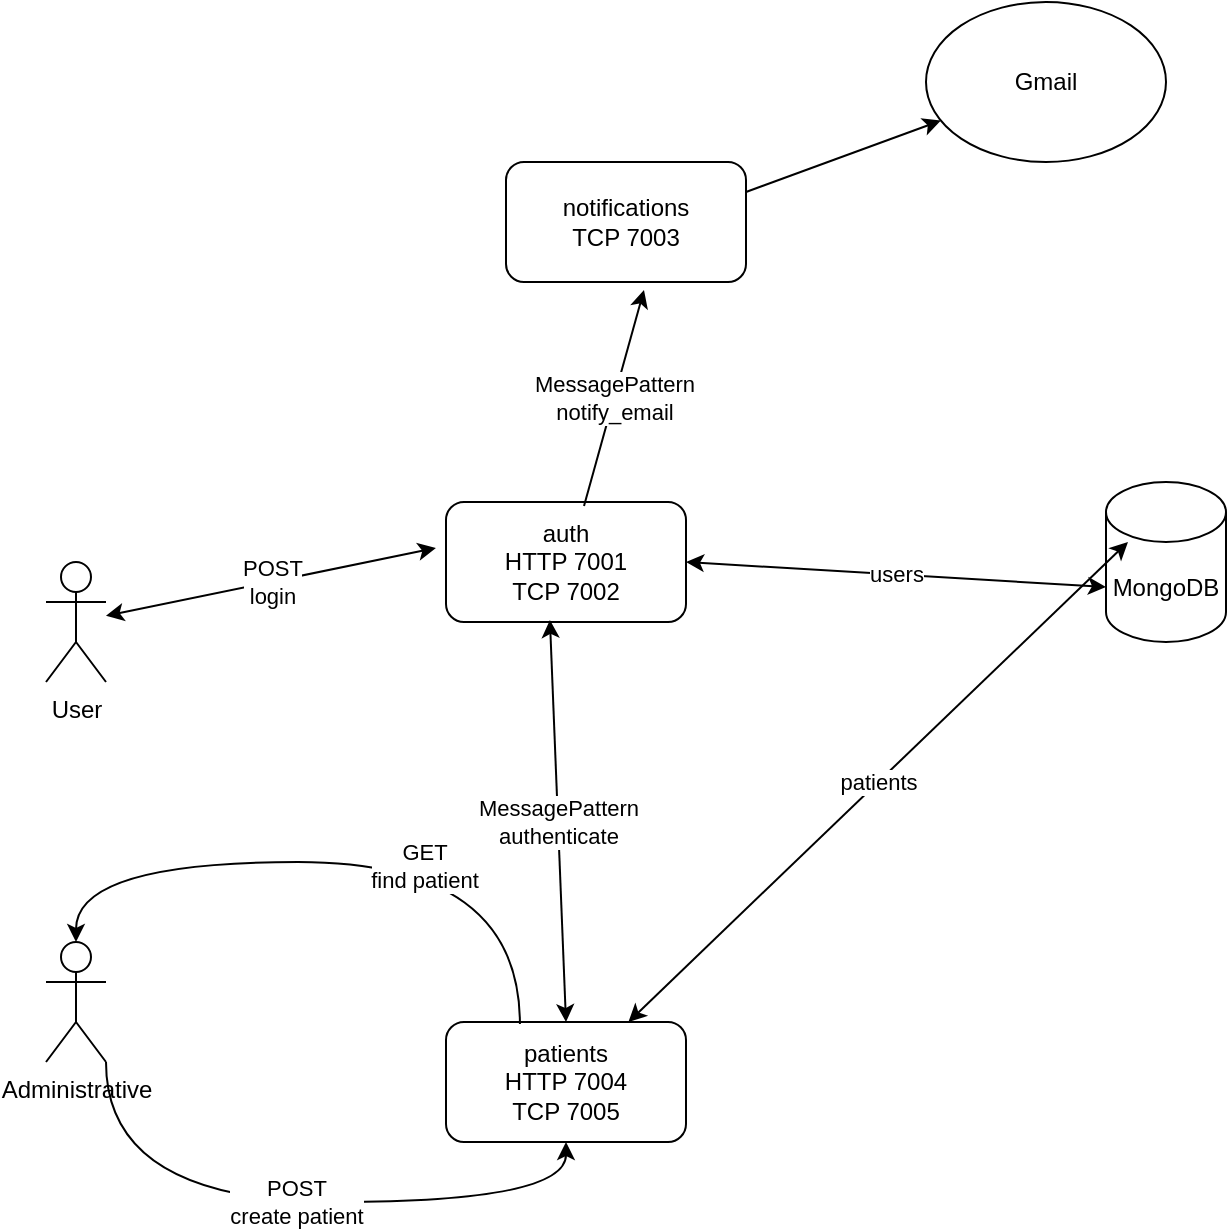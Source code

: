<mxfile version="21.2.8" type="device">
  <diagram name="Página-1" id="iCga6J3iyX_Q8S5CAMcA">
    <mxGraphModel dx="1434" dy="775" grid="1" gridSize="10" guides="1" tooltips="1" connect="1" arrows="1" fold="1" page="1" pageScale="1" pageWidth="827" pageHeight="1169" math="0" shadow="0">
      <root>
        <mxCell id="0" />
        <mxCell id="1" parent="0" />
        <mxCell id="nyEc1jtxAVJ3KUIJrYbC-1" value="User&lt;br&gt;" style="shape=umlActor;verticalLabelPosition=bottom;verticalAlign=top;html=1;outlineConnect=0;" parent="1" vertex="1">
          <mxGeometry x="100" y="390" width="30" height="60" as="geometry" />
        </mxCell>
        <mxCell id="nyEc1jtxAVJ3KUIJrYbC-2" value="auth&lt;br&gt;HTTP 7001&lt;br&gt;TCP 7002&lt;br&gt;" style="rounded=1;whiteSpace=wrap;html=1;" parent="1" vertex="1">
          <mxGeometry x="300" y="360" width="120" height="60" as="geometry" />
        </mxCell>
        <mxCell id="nyEc1jtxAVJ3KUIJrYbC-3" value="POST &lt;br&gt;login" style="endArrow=classic;startArrow=classic;html=1;rounded=0;exitX=-0.042;exitY=0.383;exitDx=0;exitDy=0;exitPerimeter=0;" parent="1" source="nyEc1jtxAVJ3KUIJrYbC-2" target="nyEc1jtxAVJ3KUIJrYbC-1" edge="1">
          <mxGeometry width="50" height="50" relative="1" as="geometry">
            <mxPoint x="348" y="385" as="sourcePoint" />
            <mxPoint x="108" y="239.118" as="targetPoint" />
          </mxGeometry>
        </mxCell>
        <mxCell id="nyEc1jtxAVJ3KUIJrYbC-4" value="MongoDB" style="shape=cylinder3;whiteSpace=wrap;html=1;boundedLbl=1;backgroundOutline=1;size=15;" parent="1" vertex="1">
          <mxGeometry x="630" y="350" width="60" height="80" as="geometry" />
        </mxCell>
        <mxCell id="nyEc1jtxAVJ3KUIJrYbC-5" value="users" style="endArrow=classic;startArrow=classic;html=1;rounded=0;entryX=0;entryY=0;entryDx=0;entryDy=52.5;entryPerimeter=0;exitX=1;exitY=0.5;exitDx=0;exitDy=0;" parent="1" source="nyEc1jtxAVJ3KUIJrYbC-2" target="nyEc1jtxAVJ3KUIJrYbC-4" edge="1">
          <mxGeometry width="50" height="50" relative="1" as="geometry">
            <mxPoint x="390" y="390" as="sourcePoint" />
            <mxPoint x="440" y="340" as="targetPoint" />
          </mxGeometry>
        </mxCell>
        <mxCell id="nyEc1jtxAVJ3KUIJrYbC-6" value="notifications&lt;br&gt;TCP 7003" style="rounded=1;whiteSpace=wrap;html=1;" parent="1" vertex="1">
          <mxGeometry x="330" y="190" width="120" height="60" as="geometry" />
        </mxCell>
        <mxCell id="nyEc1jtxAVJ3KUIJrYbC-7" value="MessagePattern&lt;br&gt;notify_email" style="endArrow=classic;html=1;rounded=0;exitX=0.575;exitY=0.033;exitDx=0;exitDy=0;exitPerimeter=0;entryX=0.575;entryY=1.067;entryDx=0;entryDy=0;entryPerimeter=0;" parent="1" source="nyEc1jtxAVJ3KUIJrYbC-2" target="nyEc1jtxAVJ3KUIJrYbC-6" edge="1">
          <mxGeometry width="50" height="50" relative="1" as="geometry">
            <mxPoint x="390" y="380" as="sourcePoint" />
            <mxPoint x="440" y="330" as="targetPoint" />
          </mxGeometry>
        </mxCell>
        <mxCell id="nyEc1jtxAVJ3KUIJrYbC-8" value="Gmail" style="ellipse;whiteSpace=wrap;html=1;" parent="1" vertex="1">
          <mxGeometry x="540" y="110" width="120" height="80" as="geometry" />
        </mxCell>
        <mxCell id="nyEc1jtxAVJ3KUIJrYbC-9" value="" style="endArrow=classic;html=1;rounded=0;exitX=1;exitY=0.25;exitDx=0;exitDy=0;" parent="1" source="nyEc1jtxAVJ3KUIJrYbC-6" target="nyEc1jtxAVJ3KUIJrYbC-8" edge="1">
          <mxGeometry width="50" height="50" relative="1" as="geometry">
            <mxPoint x="390" y="380" as="sourcePoint" />
            <mxPoint x="440" y="330" as="targetPoint" />
          </mxGeometry>
        </mxCell>
        <mxCell id="ojKnG_1XoVuloz55j28L-1" value="Administrative" style="shape=umlActor;verticalLabelPosition=bottom;verticalAlign=top;html=1;outlineConnect=0;" parent="1" vertex="1">
          <mxGeometry x="100" y="580" width="30" height="60" as="geometry" />
        </mxCell>
        <mxCell id="ojKnG_1XoVuloz55j28L-3" value="patients&lt;br&gt;HTTP 7004&lt;br&gt;TCP 7005" style="rounded=1;whiteSpace=wrap;html=1;" parent="1" vertex="1">
          <mxGeometry x="300" y="620" width="120" height="60" as="geometry" />
        </mxCell>
        <mxCell id="ojKnG_1XoVuloz55j28L-8" value="POST&lt;br&gt;create patient" style="endArrow=classic;html=1;rounded=0;exitX=1;exitY=1;exitDx=0;exitDy=0;exitPerimeter=0;edgeStyle=orthogonalEdgeStyle;curved=1;" parent="1" source="ojKnG_1XoVuloz55j28L-1" target="ojKnG_1XoVuloz55j28L-3" edge="1">
          <mxGeometry width="50" height="50" relative="1" as="geometry">
            <mxPoint x="150" y="670" as="sourcePoint" />
            <mxPoint x="400" y="360" as="targetPoint" />
            <Array as="points">
              <mxPoint x="130" y="710" />
              <mxPoint x="360" y="710" />
            </Array>
          </mxGeometry>
        </mxCell>
        <mxCell id="ojKnG_1XoVuloz55j28L-9" value="" style="endArrow=classic;html=1;rounded=0;exitX=0.308;exitY=0.017;exitDx=0;exitDy=0;exitPerimeter=0;edgeStyle=orthogonalEdgeStyle;curved=1;" parent="1" source="ojKnG_1XoVuloz55j28L-3" target="ojKnG_1XoVuloz55j28L-1" edge="1">
          <mxGeometry width="50" height="50" relative="1" as="geometry">
            <mxPoint x="350" y="400" as="sourcePoint" />
            <mxPoint x="390" y="350" as="targetPoint" />
            <Array as="points">
              <mxPoint x="337" y="540" />
              <mxPoint x="115" y="540" />
            </Array>
          </mxGeometry>
        </mxCell>
        <mxCell id="ojKnG_1XoVuloz55j28L-10" value="GET&lt;br&gt;find patient&lt;br&gt;" style="edgeLabel;html=1;align=center;verticalAlign=middle;resizable=0;points=[];" parent="ojKnG_1XoVuloz55j28L-9" vertex="1" connectable="0">
          <mxGeometry x="-0.247" y="2" relative="1" as="geometry">
            <mxPoint as="offset" />
          </mxGeometry>
        </mxCell>
        <mxCell id="ojKnG_1XoVuloz55j28L-11" value="patients" style="endArrow=classic;startArrow=classic;html=1;rounded=0;entryX=0.183;entryY=0.375;entryDx=0;entryDy=0;entryPerimeter=0;" parent="1" source="ojKnG_1XoVuloz55j28L-3" target="nyEc1jtxAVJ3KUIJrYbC-4" edge="1">
          <mxGeometry width="50" height="50" relative="1" as="geometry">
            <mxPoint x="350" y="390" as="sourcePoint" />
            <mxPoint x="400" y="340" as="targetPoint" />
          </mxGeometry>
        </mxCell>
        <mxCell id="wmPmGBoOp5YtTuQbGk5b-1" value="MessagePattern&lt;br&gt;authenticate" style="endArrow=classic;startArrow=classic;html=1;rounded=0;exitX=0.5;exitY=0;exitDx=0;exitDy=0;entryX=0.433;entryY=0.983;entryDx=0;entryDy=0;entryPerimeter=0;" edge="1" parent="1" source="ojKnG_1XoVuloz55j28L-3" target="nyEc1jtxAVJ3KUIJrYbC-2">
          <mxGeometry width="50" height="50" relative="1" as="geometry">
            <mxPoint x="390" y="420" as="sourcePoint" />
            <mxPoint x="440" y="370" as="targetPoint" />
          </mxGeometry>
        </mxCell>
      </root>
    </mxGraphModel>
  </diagram>
</mxfile>
